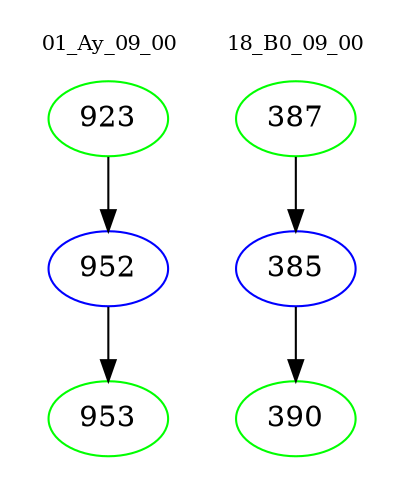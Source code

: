 digraph{
subgraph cluster_0 {
color = white
label = "01_Ay_09_00";
fontsize=10;
T0_923 [label="923", color="green"]
T0_923 -> T0_952 [color="black"]
T0_952 [label="952", color="blue"]
T0_952 -> T0_953 [color="black"]
T0_953 [label="953", color="green"]
}
subgraph cluster_1 {
color = white
label = "18_B0_09_00";
fontsize=10;
T1_387 [label="387", color="green"]
T1_387 -> T1_385 [color="black"]
T1_385 [label="385", color="blue"]
T1_385 -> T1_390 [color="black"]
T1_390 [label="390", color="green"]
}
}
